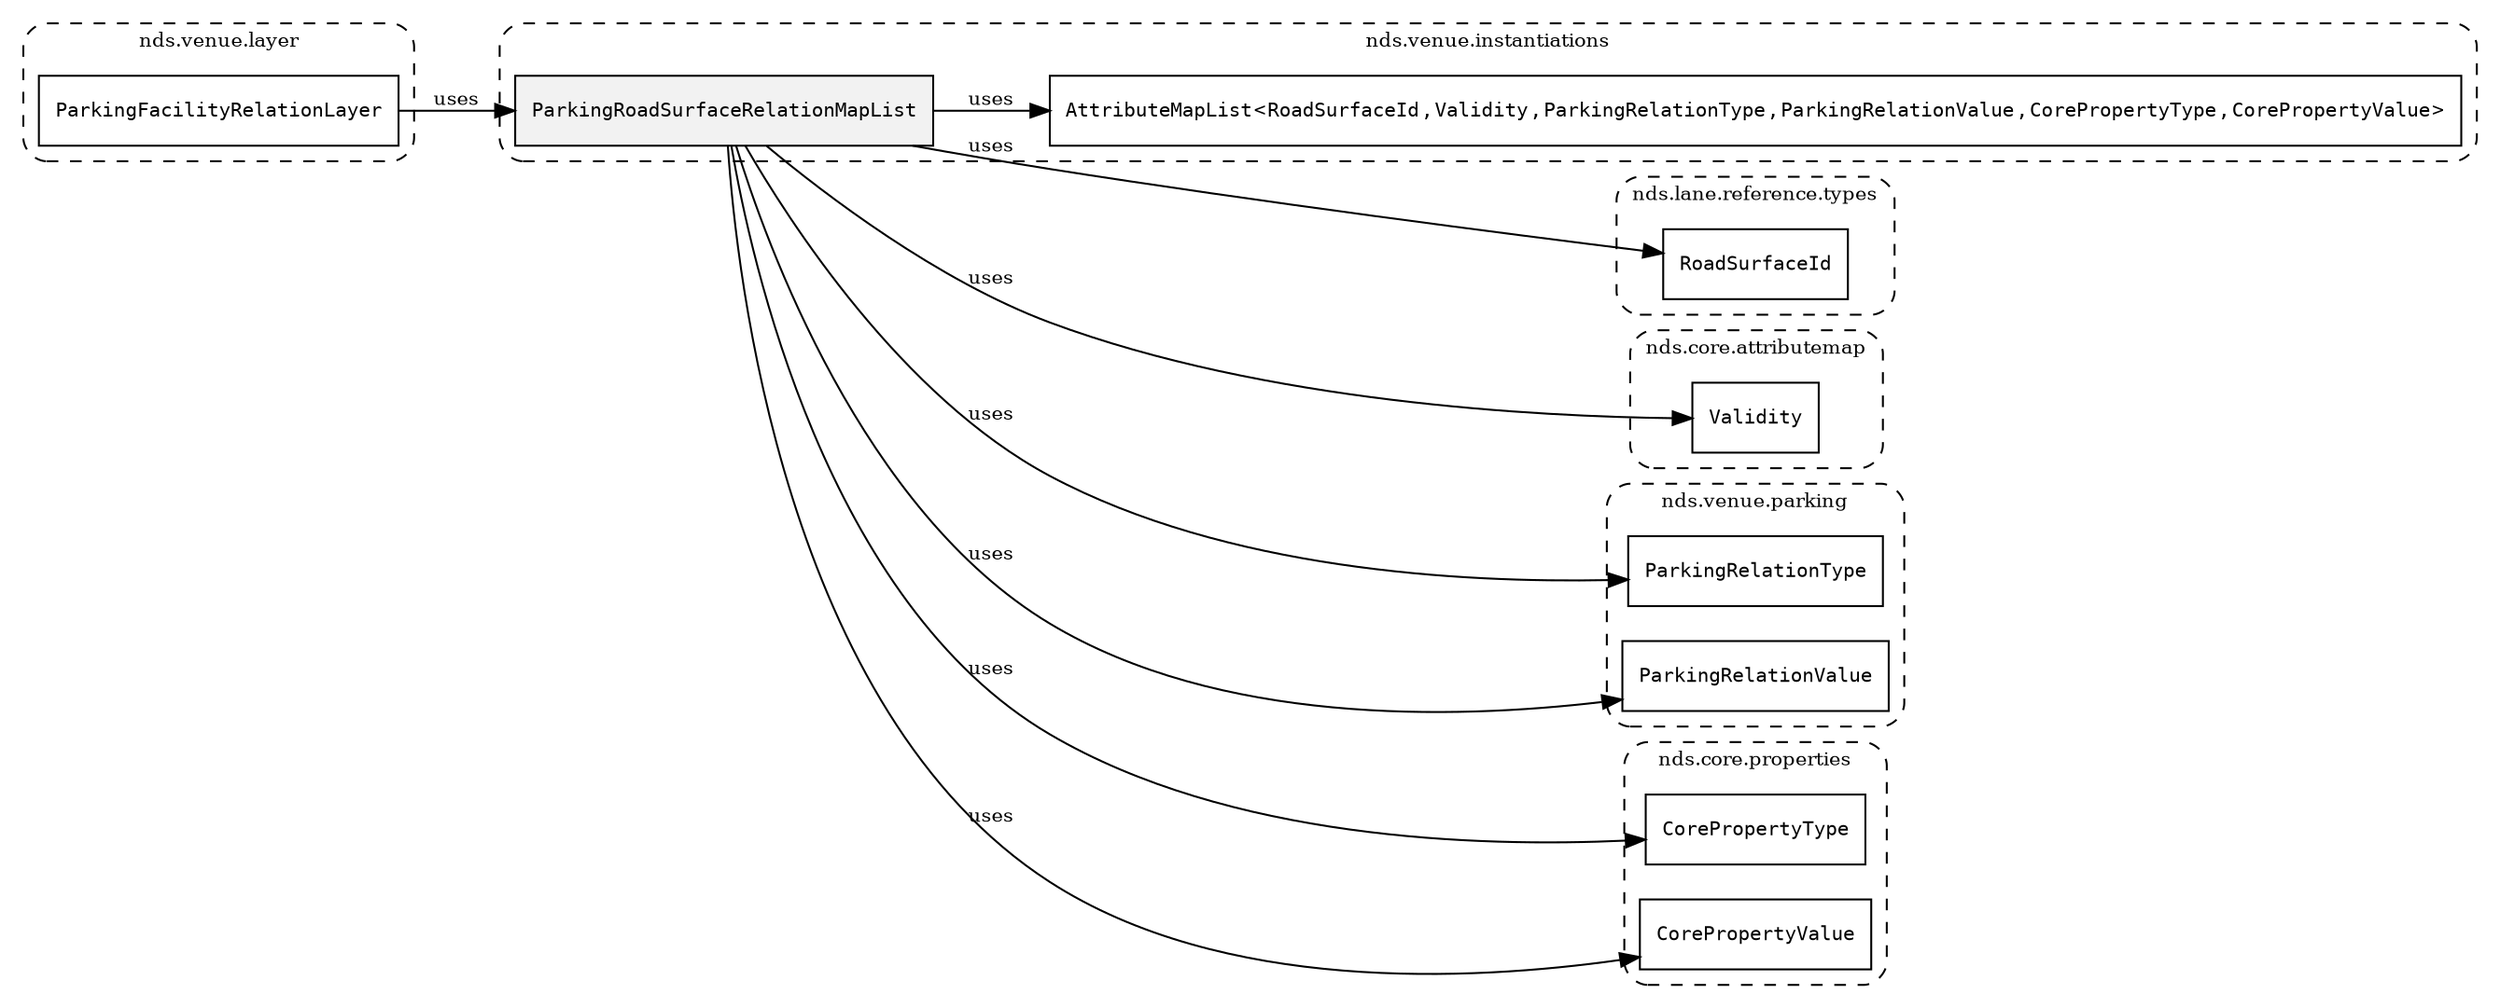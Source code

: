 /**
 * This dot file creates symbol collaboration diagram for ParkingRoadSurfaceRelationMapList.
 */
digraph ZSERIO
{
    node [shape=box, fontsize=10];
    rankdir="LR";
    fontsize=10;
    tooltip="ParkingRoadSurfaceRelationMapList collaboration diagram";

    subgraph "cluster_nds.venue.instantiations"
    {
        style="dashed, rounded";
        label="nds.venue.instantiations";
        tooltip="Package nds.venue.instantiations";
        href="../../../content/packages/nds.venue.instantiations.html#Package-nds-venue-instantiations";
        target="_parent";

        "ParkingRoadSurfaceRelationMapList" [style="filled", fillcolor="#0000000D", target="_parent", label=<<font face="monospace"><table align="center" border="0" cellspacing="0" cellpadding="0"><tr><td href="../../../content/packages/nds.venue.instantiations.html#InstantiateType-ParkingRoadSurfaceRelationMapList" title="InstantiateType defined in nds.venue.instantiations">ParkingRoadSurfaceRelationMapList</td></tr></table></font>>];
        "AttributeMapList&lt;RoadSurfaceId,Validity,ParkingRelationType,ParkingRelationValue,CorePropertyType,CorePropertyValue&gt;" [target="_parent", label=<<font face="monospace"><table align="center" border="0" cellspacing="0" cellpadding="0"><tr><td href="../../../content/packages/nds.core.attributemap.html#Structure-AttributeMapList" title="Structure defined in nds.core.attributemap">AttributeMapList</td><td>&lt;</td><td><table align="center" border="0" cellspacing="0" cellpadding="0"><tr><td href="../../../content/packages/nds.lane.reference.types.html#Subtype-RoadSurfaceId" title="Subtype defined in nds.lane.reference.types">RoadSurfaceId</td></tr></table></td><td>,</td><td><table align="center" border="0" cellspacing="0" cellpadding="0"><tr><td href="../../../content/packages/nds.core.attributemap.html#Structure-Validity" title="Structure defined in nds.core.attributemap">Validity</td></tr></table></td><td>,</td><td><table align="center" border="0" cellspacing="0" cellpadding="0"><tr><td href="../../../content/packages/nds.venue.parking.html#Enum-ParkingRelationType" title="Enum defined in nds.venue.parking">ParkingRelationType</td></tr></table></td><td>,</td><td><table align="center" border="0" cellspacing="0" cellpadding="0"><tr><td href="../../../content/packages/nds.venue.parking.html#Choice-ParkingRelationValue" title="Choice defined in nds.venue.parking">ParkingRelationValue</td></tr></table></td><td>,</td><td><table align="center" border="0" cellspacing="0" cellpadding="0"><tr><td href="../../../content/packages/nds.core.properties.html#Enum-CorePropertyType" title="Enum defined in nds.core.properties">CorePropertyType</td></tr></table></td><td>,</td><td><table align="center" border="0" cellspacing="0" cellpadding="0"><tr><td href="../../../content/packages/nds.core.properties.html#Choice-CorePropertyValue" title="Choice defined in nds.core.properties">CorePropertyValue</td></tr></table></td><td>&gt;</td></tr></table></font>>];
    }

    subgraph "cluster_nds.lane.reference.types"
    {
        style="dashed, rounded";
        label="nds.lane.reference.types";
        tooltip="Package nds.lane.reference.types";
        href="../../../content/packages/nds.lane.reference.types.html#Package-nds-lane-reference-types";
        target="_parent";

        "RoadSurfaceId" [target="_parent", label=<<font face="monospace"><table align="center" border="0" cellspacing="0" cellpadding="0"><tr><td href="../../../content/packages/nds.lane.reference.types.html#Subtype-RoadSurfaceId" title="Subtype defined in nds.lane.reference.types">RoadSurfaceId</td></tr></table></font>>];
    }

    subgraph "cluster_nds.core.attributemap"
    {
        style="dashed, rounded";
        label="nds.core.attributemap";
        tooltip="Package nds.core.attributemap";
        href="../../../content/packages/nds.core.attributemap.html#Package-nds-core-attributemap";
        target="_parent";

        "Validity" [target="_parent", label=<<font face="monospace"><table align="center" border="0" cellspacing="0" cellpadding="0"><tr><td href="../../../content/packages/nds.core.attributemap.html#Structure-Validity" title="Structure defined in nds.core.attributemap">Validity</td></tr></table></font>>];
    }

    subgraph "cluster_nds.venue.parking"
    {
        style="dashed, rounded";
        label="nds.venue.parking";
        tooltip="Package nds.venue.parking";
        href="../../../content/packages/nds.venue.parking.html#Package-nds-venue-parking";
        target="_parent";

        "ParkingRelationType" [target="_parent", label=<<font face="monospace"><table align="center" border="0" cellspacing="0" cellpadding="0"><tr><td href="../../../content/packages/nds.venue.parking.html#Enum-ParkingRelationType" title="Enum defined in nds.venue.parking">ParkingRelationType</td></tr></table></font>>];
        "ParkingRelationValue" [target="_parent", label=<<font face="monospace"><table align="center" border="0" cellspacing="0" cellpadding="0"><tr><td href="../../../content/packages/nds.venue.parking.html#Choice-ParkingRelationValue" title="Choice defined in nds.venue.parking">ParkingRelationValue</td></tr></table></font>>];
    }

    subgraph "cluster_nds.core.properties"
    {
        style="dashed, rounded";
        label="nds.core.properties";
        tooltip="Package nds.core.properties";
        href="../../../content/packages/nds.core.properties.html#Package-nds-core-properties";
        target="_parent";

        "CorePropertyType" [target="_parent", label=<<font face="monospace"><table align="center" border="0" cellspacing="0" cellpadding="0"><tr><td href="../../../content/packages/nds.core.properties.html#Enum-CorePropertyType" title="Enum defined in nds.core.properties">CorePropertyType</td></tr></table></font>>];
        "CorePropertyValue" [target="_parent", label=<<font face="monospace"><table align="center" border="0" cellspacing="0" cellpadding="0"><tr><td href="../../../content/packages/nds.core.properties.html#Choice-CorePropertyValue" title="Choice defined in nds.core.properties">CorePropertyValue</td></tr></table></font>>];
    }

    subgraph "cluster_nds.venue.layer"
    {
        style="dashed, rounded";
        label="nds.venue.layer";
        tooltip="Package nds.venue.layer";
        href="../../../content/packages/nds.venue.layer.html#Package-nds-venue-layer";
        target="_parent";

        "ParkingFacilityRelationLayer" [target="_parent", label=<<font face="monospace"><table align="center" border="0" cellspacing="0" cellpadding="0"><tr><td href="../../../content/packages/nds.venue.layer.html#Structure-ParkingFacilityRelationLayer" title="Structure defined in nds.venue.layer">ParkingFacilityRelationLayer</td></tr></table></font>>];
    }

    "ParkingRoadSurfaceRelationMapList" -> "AttributeMapList&lt;RoadSurfaceId,Validity,ParkingRelationType,ParkingRelationValue,CorePropertyType,CorePropertyValue&gt;" [label="uses", fontsize=10];
    "ParkingRoadSurfaceRelationMapList" -> "RoadSurfaceId" [label="uses", fontsize=10];
    "ParkingRoadSurfaceRelationMapList" -> "Validity" [label="uses", fontsize=10];
    "ParkingRoadSurfaceRelationMapList" -> "ParkingRelationType" [label="uses", fontsize=10];
    "ParkingRoadSurfaceRelationMapList" -> "ParkingRelationValue" [label="uses", fontsize=10];
    "ParkingRoadSurfaceRelationMapList" -> "CorePropertyType" [label="uses", fontsize=10];
    "ParkingRoadSurfaceRelationMapList" -> "CorePropertyValue" [label="uses", fontsize=10];
    "ParkingFacilityRelationLayer" -> "ParkingRoadSurfaceRelationMapList" [label="uses", fontsize=10];
}
